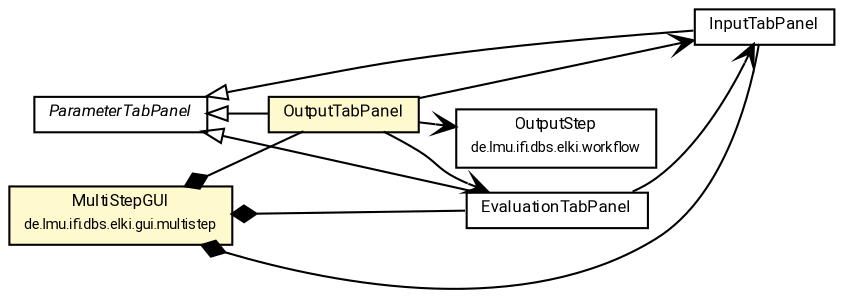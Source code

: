 #!/usr/local/bin/dot
#
# Class diagram 
# Generated by UMLGraph version R5_7_2-60-g0e99a6 (http://www.spinellis.gr/umlgraph/)
#

digraph G {
	graph [fontnames="svg"]
	edge [fontname="Roboto",fontsize=7,labelfontname="Roboto",labelfontsize=7,color="black"];
	node [fontname="Roboto",fontcolor="black",fontsize=8,shape=plaintext,margin=0,width=0,height=0];
	nodesep=0.15;
	ranksep=0.25;
	rankdir=LR;
	// de.lmu.ifi.dbs.elki.workflow.OutputStep
	c7851882 [label=<<table title="de.lmu.ifi.dbs.elki.workflow.OutputStep" border="0" cellborder="1" cellspacing="0" cellpadding="2" href="../../../workflow/OutputStep.html" target="_parent">
		<tr><td><table border="0" cellspacing="0" cellpadding="1">
		<tr><td align="center" balign="center"> <font face="Roboto">OutputStep</font> </td></tr>
		<tr><td align="center" balign="center"> <font face="Roboto" point-size="7.0">de.lmu.ifi.dbs.elki.workflow</font> </td></tr>
		</table></td></tr>
		</table>>, URL="../../../workflow/OutputStep.html"];
	// de.lmu.ifi.dbs.elki.gui.multistep.MultiStepGUI
	c7854130 [label=<<table title="de.lmu.ifi.dbs.elki.gui.multistep.MultiStepGUI" border="0" cellborder="1" cellspacing="0" cellpadding="2" bgcolor="LemonChiffon" href="../MultiStepGUI.html" target="_parent">
		<tr><td><table border="0" cellspacing="0" cellpadding="1">
		<tr><td align="center" balign="center"> <font face="Roboto">MultiStepGUI</font> </td></tr>
		<tr><td align="center" balign="center"> <font face="Roboto" point-size="7.0">de.lmu.ifi.dbs.elki.gui.multistep</font> </td></tr>
		</table></td></tr>
		</table>>, URL="../MultiStepGUI.html"];
	// de.lmu.ifi.dbs.elki.gui.multistep.panels.EvaluationTabPanel
	c7854132 [label=<<table title="de.lmu.ifi.dbs.elki.gui.multistep.panels.EvaluationTabPanel" border="0" cellborder="1" cellspacing="0" cellpadding="2" href="EvaluationTabPanel.html" target="_parent">
		<tr><td><table border="0" cellspacing="0" cellpadding="1">
		<tr><td align="center" balign="center"> <font face="Roboto">EvaluationTabPanel</font> </td></tr>
		</table></td></tr>
		</table>>, URL="EvaluationTabPanel.html"];
	// de.lmu.ifi.dbs.elki.gui.multistep.panels.InputTabPanel
	c7854133 [label=<<table title="de.lmu.ifi.dbs.elki.gui.multistep.panels.InputTabPanel" border="0" cellborder="1" cellspacing="0" cellpadding="2" href="InputTabPanel.html" target="_parent">
		<tr><td><table border="0" cellspacing="0" cellpadding="1">
		<tr><td align="center" balign="center"> <font face="Roboto">InputTabPanel</font> </td></tr>
		</table></td></tr>
		</table>>, URL="InputTabPanel.html"];
	// de.lmu.ifi.dbs.elki.gui.multistep.panels.OutputTabPanel
	c7854134 [label=<<table title="de.lmu.ifi.dbs.elki.gui.multistep.panels.OutputTabPanel" border="0" cellborder="1" cellspacing="0" cellpadding="2" bgcolor="lemonChiffon" href="OutputTabPanel.html" target="_parent">
		<tr><td><table border="0" cellspacing="0" cellpadding="1">
		<tr><td align="center" balign="center"> <font face="Roboto">OutputTabPanel</font> </td></tr>
		</table></td></tr>
		</table>>, URL="OutputTabPanel.html"];
	// de.lmu.ifi.dbs.elki.gui.multistep.panels.ParameterTabPanel
	c7854137 [label=<<table title="de.lmu.ifi.dbs.elki.gui.multistep.panels.ParameterTabPanel" border="0" cellborder="1" cellspacing="0" cellpadding="2" href="ParameterTabPanel.html" target="_parent">
		<tr><td><table border="0" cellspacing="0" cellpadding="1">
		<tr><td align="center" balign="center"> <font face="Roboto"><i>ParameterTabPanel</i></font> </td></tr>
		</table></td></tr>
		</table>>, URL="ParameterTabPanel.html"];
	// de.lmu.ifi.dbs.elki.gui.multistep.MultiStepGUI composed de.lmu.ifi.dbs.elki.gui.multistep.panels.EvaluationTabPanel
	c7854130 -> c7854132 [arrowhead=none,arrowtail=diamond,dir=back,weight=6];
	// de.lmu.ifi.dbs.elki.gui.multistep.MultiStepGUI composed de.lmu.ifi.dbs.elki.gui.multistep.panels.InputTabPanel
	c7854130 -> c7854133 [arrowhead=none,arrowtail=diamond,dir=back,weight=6];
	// de.lmu.ifi.dbs.elki.gui.multistep.MultiStepGUI composed de.lmu.ifi.dbs.elki.gui.multistep.panels.OutputTabPanel
	c7854130 -> c7854134 [arrowhead=none,arrowtail=diamond,dir=back,weight=6];
	// de.lmu.ifi.dbs.elki.gui.multistep.panels.EvaluationTabPanel extends de.lmu.ifi.dbs.elki.gui.multistep.panels.ParameterTabPanel
	c7854137 -> c7854132 [arrowtail=empty,dir=back,weight=10];
	// de.lmu.ifi.dbs.elki.gui.multistep.panels.InputTabPanel extends de.lmu.ifi.dbs.elki.gui.multistep.panels.ParameterTabPanel
	c7854137 -> c7854133 [arrowtail=empty,dir=back,weight=10];
	// de.lmu.ifi.dbs.elki.gui.multistep.panels.OutputTabPanel extends de.lmu.ifi.dbs.elki.gui.multistep.panels.ParameterTabPanel
	c7854137 -> c7854134 [arrowtail=empty,dir=back,weight=10];
	// de.lmu.ifi.dbs.elki.gui.multistep.panels.EvaluationTabPanel navassoc de.lmu.ifi.dbs.elki.gui.multistep.panels.InputTabPanel
	c7854132 -> c7854133 [arrowhead=open,weight=1];
	// de.lmu.ifi.dbs.elki.gui.multistep.panels.OutputTabPanel navassoc de.lmu.ifi.dbs.elki.workflow.OutputStep
	c7854134 -> c7851882 [arrowhead=open,weight=1];
	// de.lmu.ifi.dbs.elki.gui.multistep.panels.OutputTabPanel navassoc de.lmu.ifi.dbs.elki.gui.multistep.panels.InputTabPanel
	c7854134 -> c7854133 [arrowhead=open,weight=1];
	// de.lmu.ifi.dbs.elki.gui.multistep.panels.OutputTabPanel navassoc de.lmu.ifi.dbs.elki.gui.multistep.panels.EvaluationTabPanel
	c7854134 -> c7854132 [arrowhead=open,weight=1];
}

